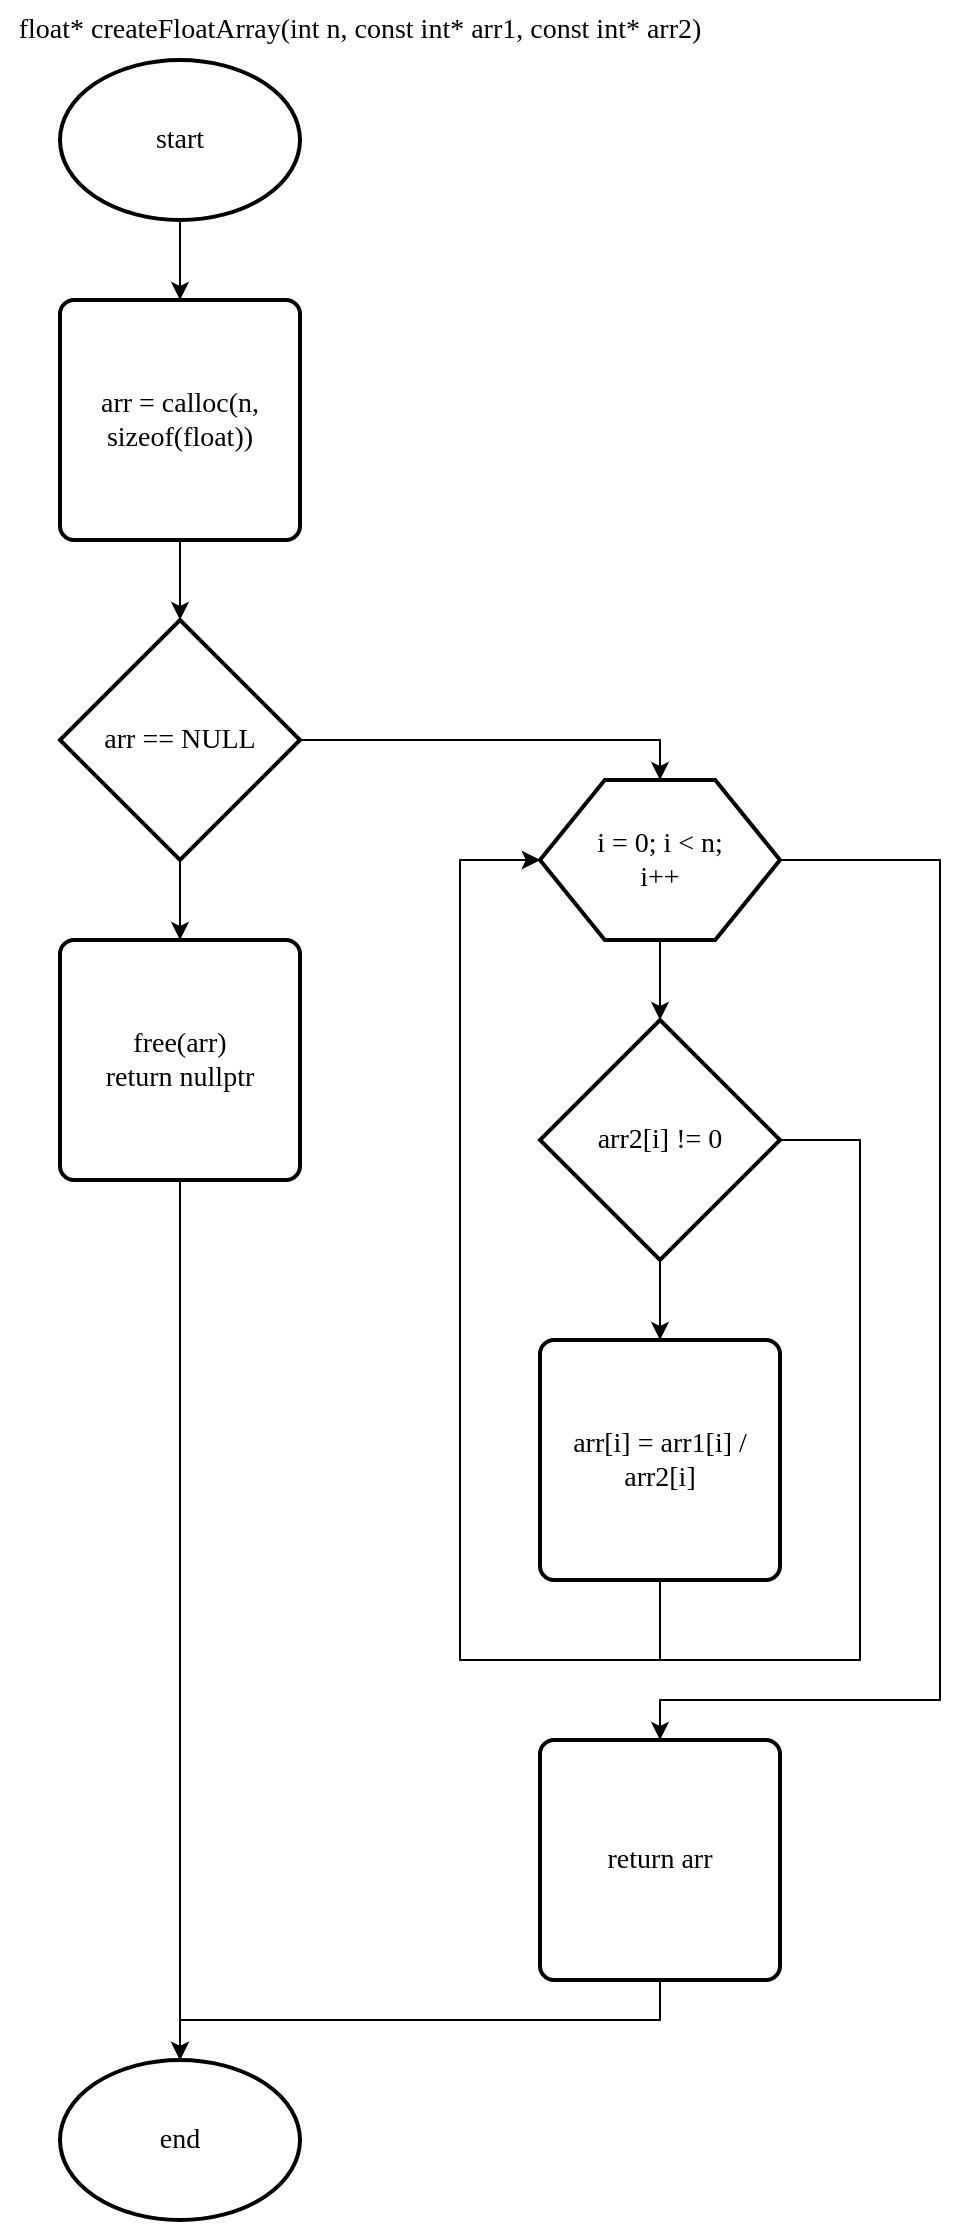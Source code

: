 <mxfile version="24.8.4">
  <diagram name="Страница — 1" id="6suVColzg2NUy8dNmahf">
    <mxGraphModel dx="1106" dy="611" grid="1" gridSize="10" guides="1" tooltips="1" connect="1" arrows="1" fold="1" page="1" pageScale="1" pageWidth="827" pageHeight="1169" math="0" shadow="0">
      <root>
        <mxCell id="0" />
        <mxCell id="1" parent="0" />
        <mxCell id="uiRaaPLwvaQegvosqoMU-1" value="float* createFloatArray(int n, const int* arr1, const int* arr2)" style="text;html=1;align=center;verticalAlign=middle;whiteSpace=wrap;rounded=0;fontFamily=Times New Roman;fontSize=14;" parent="1" vertex="1">
          <mxGeometry x="10" y="10" width="360" height="30" as="geometry" />
        </mxCell>
        <mxCell id="uiRaaPLwvaQegvosqoMU-2" value="start" style="strokeWidth=2;html=1;shape=mxgraph.flowchart.start_1;whiteSpace=wrap;fontFamily=Times New Roman;fontSize=14;" parent="1" vertex="1">
          <mxGeometry x="40" y="40" width="120" height="80" as="geometry" />
        </mxCell>
        <mxCell id="uiRaaPLwvaQegvosqoMU-3" value="arr = calloc(n, sizeof(float))" style="rounded=1;whiteSpace=wrap;html=1;absoluteArcSize=1;arcSize=14;strokeWidth=2;fontFamily=Times New Roman;fontSize=14;" parent="1" vertex="1">
          <mxGeometry x="40" y="160" width="120" height="120" as="geometry" />
        </mxCell>
        <mxCell id="uiRaaPLwvaQegvosqoMU-4" value="arr == NULL" style="strokeWidth=2;html=1;shape=mxgraph.flowchart.decision;whiteSpace=wrap;fontFamily=Times New Roman;fontSize=14;" parent="1" vertex="1">
          <mxGeometry x="40" y="320" width="120" height="120" as="geometry" />
        </mxCell>
        <mxCell id="uiRaaPLwvaQegvosqoMU-5" value="free(arr)&lt;div style=&quot;font-size: 14px;&quot;&gt;return nullptr&lt;/div&gt;" style="rounded=1;whiteSpace=wrap;html=1;absoluteArcSize=1;arcSize=14;strokeWidth=2;fontFamily=Times New Roman;fontSize=14;" parent="1" vertex="1">
          <mxGeometry x="40" y="480" width="120" height="120" as="geometry" />
        </mxCell>
        <mxCell id="uiRaaPLwvaQegvosqoMU-6" value="" style="endArrow=classic;html=1;rounded=0;exitX=0.5;exitY=1;exitDx=0;exitDy=0;exitPerimeter=0;entryX=0.5;entryY=0;entryDx=0;entryDy=0;fontFamily=Times New Roman;fontSize=14;" parent="1" source="uiRaaPLwvaQegvosqoMU-2" target="uiRaaPLwvaQegvosqoMU-3" edge="1">
          <mxGeometry width="50" height="50" relative="1" as="geometry">
            <mxPoint x="390" y="320" as="sourcePoint" />
            <mxPoint x="440" y="270" as="targetPoint" />
          </mxGeometry>
        </mxCell>
        <mxCell id="uiRaaPLwvaQegvosqoMU-7" value="" style="endArrow=classic;html=1;rounded=0;exitX=0.5;exitY=1;exitDx=0;exitDy=0;entryX=0.5;entryY=0;entryDx=0;entryDy=0;entryPerimeter=0;fontFamily=Times New Roman;fontSize=14;" parent="1" source="uiRaaPLwvaQegvosqoMU-3" target="uiRaaPLwvaQegvosqoMU-4" edge="1">
          <mxGeometry width="50" height="50" relative="1" as="geometry">
            <mxPoint x="110" y="130" as="sourcePoint" />
            <mxPoint x="110" y="170" as="targetPoint" />
          </mxGeometry>
        </mxCell>
        <mxCell id="uiRaaPLwvaQegvosqoMU-8" value="" style="endArrow=classic;html=1;rounded=0;exitX=0.5;exitY=1;exitDx=0;exitDy=0;entryX=0.5;entryY=0;entryDx=0;entryDy=0;exitPerimeter=0;fontFamily=Times New Roman;fontSize=14;" parent="1" source="uiRaaPLwvaQegvosqoMU-4" target="uiRaaPLwvaQegvosqoMU-5" edge="1">
          <mxGeometry width="50" height="50" relative="1" as="geometry">
            <mxPoint x="110" y="290" as="sourcePoint" />
            <mxPoint x="110" y="330" as="targetPoint" />
          </mxGeometry>
        </mxCell>
        <mxCell id="uiRaaPLwvaQegvosqoMU-9" value="" style="verticalLabelPosition=bottom;verticalAlign=top;html=1;shape=hexagon;perimeter=hexagonPerimeter2;arcSize=6;size=0.27;strokeWidth=2;fontFamily=Times New Roman;fontSize=14;" parent="1" vertex="1">
          <mxGeometry x="280" y="400" width="120" height="80" as="geometry" />
        </mxCell>
        <mxCell id="uiRaaPLwvaQegvosqoMU-11" value="" style="endArrow=classic;html=1;rounded=0;exitX=0.5;exitY=1;exitDx=0;exitDy=0;entryX=0.5;entryY=0;entryDx=0;entryDy=0;fontFamily=Times New Roman;fontSize=14;entryPerimeter=0;" parent="1" source="uiRaaPLwvaQegvosqoMU-9" target="uiRaaPLwvaQegvosqoMU-20" edge="1">
          <mxGeometry width="50" height="50" relative="1" as="geometry">
            <mxPoint x="370" y="400" as="sourcePoint" />
            <mxPoint x="340" y="520" as="targetPoint" />
          </mxGeometry>
        </mxCell>
        <mxCell id="uiRaaPLwvaQegvosqoMU-14" value="end" style="strokeWidth=2;html=1;shape=mxgraph.flowchart.start_1;whiteSpace=wrap;fontFamily=Times New Roman;fontSize=14;" parent="1" vertex="1">
          <mxGeometry x="40" y="1040" width="120" height="80" as="geometry" />
        </mxCell>
        <mxCell id="uiRaaPLwvaQegvosqoMU-15" value="" style="endArrow=classic;html=1;rounded=0;exitX=0.5;exitY=1;exitDx=0;exitDy=0;entryX=0.5;entryY=0;entryDx=0;entryDy=0;entryPerimeter=0;fontFamily=Times New Roman;fontSize=14;" parent="1" source="uiRaaPLwvaQegvosqoMU-5" target="uiRaaPLwvaQegvosqoMU-14" edge="1">
          <mxGeometry width="50" height="50" relative="1" as="geometry">
            <mxPoint x="110" y="450" as="sourcePoint" />
            <mxPoint x="110" y="490" as="targetPoint" />
          </mxGeometry>
        </mxCell>
        <mxCell id="uiRaaPLwvaQegvosqoMU-16" value="" style="endArrow=classic;html=1;rounded=0;exitX=1;exitY=0.5;exitDx=0;exitDy=0;entryX=0.5;entryY=0;entryDx=0;entryDy=0;exitPerimeter=0;fontFamily=Times New Roman;fontSize=14;" parent="1" source="uiRaaPLwvaQegvosqoMU-4" target="uiRaaPLwvaQegvosqoMU-9" edge="1">
          <mxGeometry width="50" height="50" relative="1" as="geometry">
            <mxPoint x="110" y="450" as="sourcePoint" />
            <mxPoint x="110" y="490" as="targetPoint" />
            <Array as="points">
              <mxPoint x="340" y="380" />
            </Array>
          </mxGeometry>
        </mxCell>
        <mxCell id="uiRaaPLwvaQegvosqoMU-17" value="i = 0; i &amp;lt; n;&lt;div style=&quot;font-size: 14px;&quot;&gt;i++&lt;/div&gt;" style="text;html=1;align=center;verticalAlign=middle;whiteSpace=wrap;rounded=0;fontFamily=Times New Roman;fontSize=14;" parent="1" vertex="1">
          <mxGeometry x="280" y="400" width="120" height="80" as="geometry" />
        </mxCell>
        <mxCell id="uiRaaPLwvaQegvosqoMU-20" value="arr2[i] != 0" style="strokeWidth=2;html=1;shape=mxgraph.flowchart.decision;whiteSpace=wrap;fontFamily=Times New Roman;fontSize=14;" parent="1" vertex="1">
          <mxGeometry x="280" y="520" width="120" height="120" as="geometry" />
        </mxCell>
        <mxCell id="uiRaaPLwvaQegvosqoMU-21" value="arr[i] = arr1[i] / arr2[i]" style="rounded=1;whiteSpace=wrap;html=1;absoluteArcSize=1;arcSize=14;strokeWidth=2;fontFamily=Times New Roman;fontSize=14;" parent="1" vertex="1">
          <mxGeometry x="280" y="680" width="120" height="120" as="geometry" />
        </mxCell>
        <mxCell id="uiRaaPLwvaQegvosqoMU-22" value="" style="endArrow=classic;html=1;rounded=0;exitX=0.5;exitY=1;exitDx=0;exitDy=0;entryX=0.5;entryY=0;entryDx=0;entryDy=0;fontFamily=Times New Roman;fontSize=14;exitPerimeter=0;" parent="1" source="uiRaaPLwvaQegvosqoMU-20" target="uiRaaPLwvaQegvosqoMU-21" edge="1">
          <mxGeometry width="50" height="50" relative="1" as="geometry">
            <mxPoint x="350" y="490" as="sourcePoint" />
            <mxPoint x="350" y="530" as="targetPoint" />
          </mxGeometry>
        </mxCell>
        <mxCell id="uiRaaPLwvaQegvosqoMU-23" value="" style="endArrow=classic;html=1;rounded=0;exitX=1;exitY=0.5;exitDx=0;exitDy=0;entryX=0;entryY=0.5;entryDx=0;entryDy=0;fontFamily=Times New Roman;fontSize=14;exitPerimeter=0;" parent="1" source="uiRaaPLwvaQegvosqoMU-20" target="uiRaaPLwvaQegvosqoMU-9" edge="1">
          <mxGeometry width="50" height="50" relative="1" as="geometry">
            <mxPoint x="350" y="650" as="sourcePoint" />
            <mxPoint x="350" y="690" as="targetPoint" />
            <Array as="points">
              <mxPoint x="440" y="580" />
              <mxPoint x="440" y="840" />
              <mxPoint x="240" y="840" />
              <mxPoint x="240" y="440" />
            </Array>
          </mxGeometry>
        </mxCell>
        <mxCell id="uiRaaPLwvaQegvosqoMU-24" value="" style="endArrow=classic;html=1;rounded=0;exitX=0.5;exitY=1;exitDx=0;exitDy=0;entryX=0;entryY=0.5;entryDx=0;entryDy=0;fontFamily=Times New Roman;fontSize=14;" parent="1" source="uiRaaPLwvaQegvosqoMU-21" target="uiRaaPLwvaQegvosqoMU-9" edge="1">
          <mxGeometry width="50" height="50" relative="1" as="geometry">
            <mxPoint x="350" y="650" as="sourcePoint" />
            <mxPoint x="350" y="690" as="targetPoint" />
            <Array as="points">
              <mxPoint x="340" y="840" />
              <mxPoint x="240" y="840" />
              <mxPoint x="240" y="440" />
            </Array>
          </mxGeometry>
        </mxCell>
        <mxCell id="uiRaaPLwvaQegvosqoMU-25" value="return arr" style="rounded=1;whiteSpace=wrap;html=1;absoluteArcSize=1;arcSize=14;strokeWidth=2;fontFamily=Times New Roman;fontSize=14;" parent="1" vertex="1">
          <mxGeometry x="280" y="880" width="120" height="120" as="geometry" />
        </mxCell>
        <mxCell id="uiRaaPLwvaQegvosqoMU-26" value="" style="endArrow=classic;html=1;rounded=0;exitX=1;exitY=0.5;exitDx=0;exitDy=0;entryX=0.5;entryY=0;entryDx=0;entryDy=0;fontFamily=Times New Roman;fontSize=14;" parent="1" source="uiRaaPLwvaQegvosqoMU-9" target="uiRaaPLwvaQegvosqoMU-25" edge="1">
          <mxGeometry width="50" height="50" relative="1" as="geometry">
            <mxPoint x="350" y="650" as="sourcePoint" />
            <mxPoint x="350" y="690" as="targetPoint" />
            <Array as="points">
              <mxPoint x="480" y="440" />
              <mxPoint x="480" y="860" />
              <mxPoint x="340" y="860" />
            </Array>
          </mxGeometry>
        </mxCell>
        <mxCell id="uiRaaPLwvaQegvosqoMU-27" value="" style="endArrow=classic;html=1;rounded=0;exitX=0.5;exitY=1;exitDx=0;exitDy=0;entryX=0.5;entryY=0;entryDx=0;entryDy=0;entryPerimeter=0;fontFamily=Times New Roman;fontSize=14;" parent="1" source="uiRaaPLwvaQegvosqoMU-25" target="uiRaaPLwvaQegvosqoMU-14" edge="1">
          <mxGeometry width="50" height="50" relative="1" as="geometry">
            <mxPoint x="340" y="980" as="sourcePoint" />
            <mxPoint x="390" y="930" as="targetPoint" />
            <Array as="points">
              <mxPoint x="340" y="1020" />
              <mxPoint x="100" y="1020" />
            </Array>
          </mxGeometry>
        </mxCell>
      </root>
    </mxGraphModel>
  </diagram>
</mxfile>
